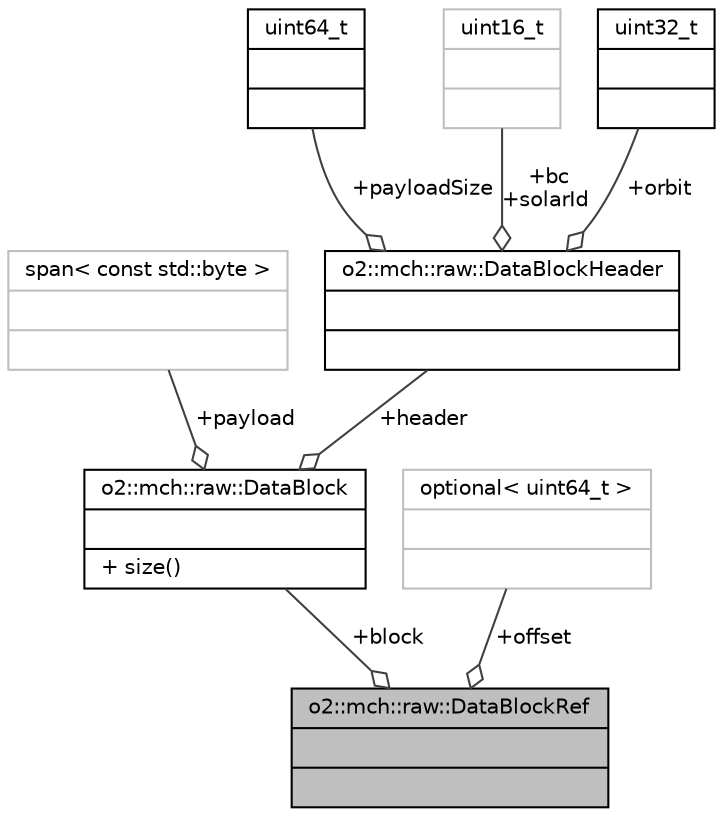 digraph "o2::mch::raw::DataBlockRef"
{
 // INTERACTIVE_SVG=YES
  bgcolor="transparent";
  edge [fontname="Helvetica",fontsize="10",labelfontname="Helvetica",labelfontsize="10"];
  node [fontname="Helvetica",fontsize="10",shape=record];
  Node1 [label="{o2::mch::raw::DataBlockRef\n||}",height=0.2,width=0.4,color="black", fillcolor="grey75", style="filled", fontcolor="black"];
  Node2 -> Node1 [color="grey25",fontsize="10",style="solid",label=" +block" ,arrowhead="odiamond",fontname="Helvetica"];
  Node2 [label="{o2::mch::raw::DataBlock\n||+ size()\l}",height=0.2,width=0.4,color="black",URL="$d5/da9/structo2_1_1mch_1_1raw_1_1DataBlock.html",tooltip="A DataBlock is a pair (DataBlockHeader,payload) "];
  Node3 -> Node2 [color="grey25",fontsize="10",style="solid",label=" +payload" ,arrowhead="odiamond",fontname="Helvetica"];
  Node3 [label="{span\< const std::byte \>\n||}",height=0.2,width=0.4,color="grey75"];
  Node4 -> Node2 [color="grey25",fontsize="10",style="solid",label=" +header" ,arrowhead="odiamond",fontname="Helvetica"];
  Node4 [label="{o2::mch::raw::DataBlockHeader\n||}",height=0.2,width=0.4,color="black",URL="$dc/d33/structo2_1_1mch_1_1raw_1_1DataBlockHeader.html",tooltip="A lightweight struct to describe a MCH Raw Data Block. "];
  Node5 -> Node4 [color="grey25",fontsize="10",style="solid",label=" +payloadSize" ,arrowhead="odiamond",fontname="Helvetica"];
  Node5 [label="{uint64_t\n||}",height=0.2,width=0.4,color="black",URL="$d6/d30/classuint64__t.html"];
  Node6 -> Node4 [color="grey25",fontsize="10",style="solid",label=" +bc\n+solarId" ,arrowhead="odiamond",fontname="Helvetica"];
  Node6 [label="{uint16_t\n||}",height=0.2,width=0.4,color="grey75"];
  Node7 -> Node4 [color="grey25",fontsize="10",style="solid",label=" +orbit" ,arrowhead="odiamond",fontname="Helvetica"];
  Node7 [label="{uint32_t\n||}",height=0.2,width=0.4,color="black",URL="$d3/d87/classuint32__t.html"];
  Node8 -> Node1 [color="grey25",fontsize="10",style="solid",label=" +offset" ,arrowhead="odiamond",fontname="Helvetica"];
  Node8 [label="{optional\< uint64_t \>\n||}",height=0.2,width=0.4,color="grey75"];
}

